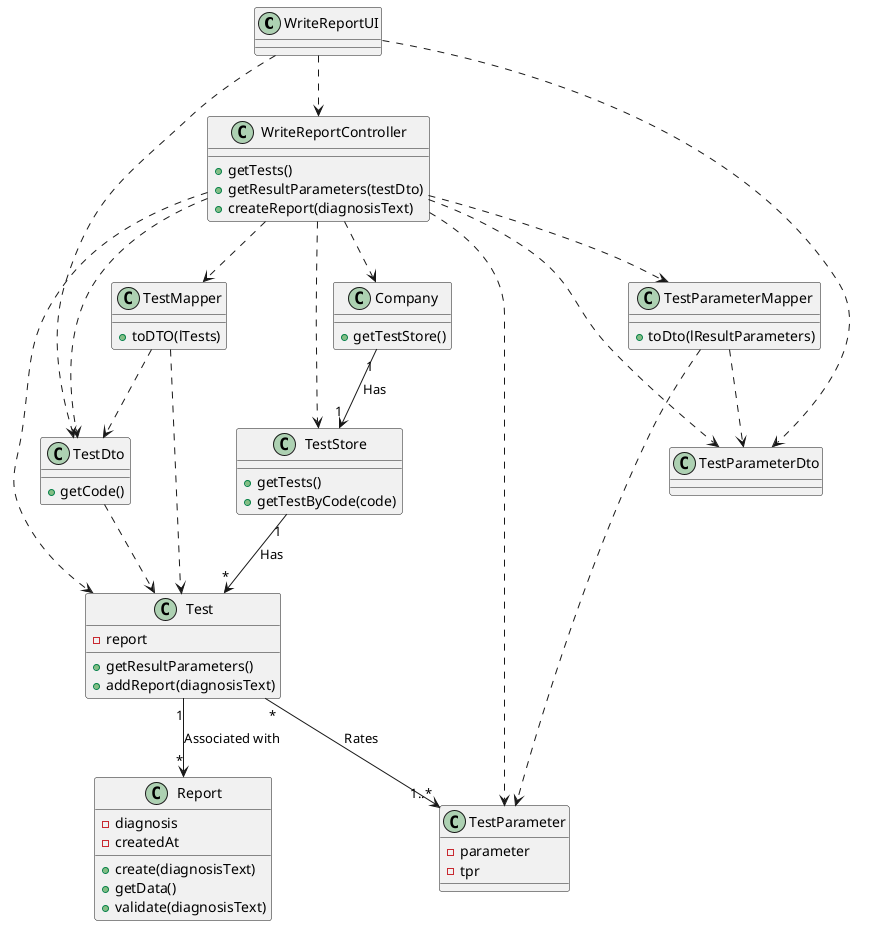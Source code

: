 @startuml
WriteReportUI ..> WriteReportController
WriteReportUI ..> TestDto
WriteReportUI ..> TestParameterDto
WriteReportController..>Company
WriteReportController..>TestParameterMapper
WriteReportController..>TestParameter
WriteReportController..>Test
WriteReportController..>TestDto
WriteReportController..>TestMapper
WriteReportController..>TestStore
WriteReportController..>TestParameterDto

WriteReportController : +getTests()
WriteReportController : +getResultParameters(testDto)
WriteReportController : +createReport(diagnosisText)

Company : +getTestStore()
Company"1" --> "1"TestStore: Has

TestStore : +getTests()
TestStore : +getTestByCode(code)
TestStore"1" --> "*"Test: Has

TestMapper : +toDTO(lTests)
TestMapper..>Test
TestMapper..>TestDto

TestDto : +getCode()

Test : +getResultParameters()
Test : +addReport(diagnosisText)
Test : -report

Test"1" --> "*"Report : Associated with
Test"*" --> "1..*"TestParameter: Rates

TestParameterMapper : +toDto(lResultParameters)
TestParameterMapper..>TestParameter
TestParameterMapper..>TestParameterDto

TestParameter : -parameter
TestParameter : -tpr

TestDto..>Test

Report : +create(diagnosisText)
Report : +getData()
Report : +validate(diagnosisText)
Report : -diagnosis
Report : -createdAt
@enduml